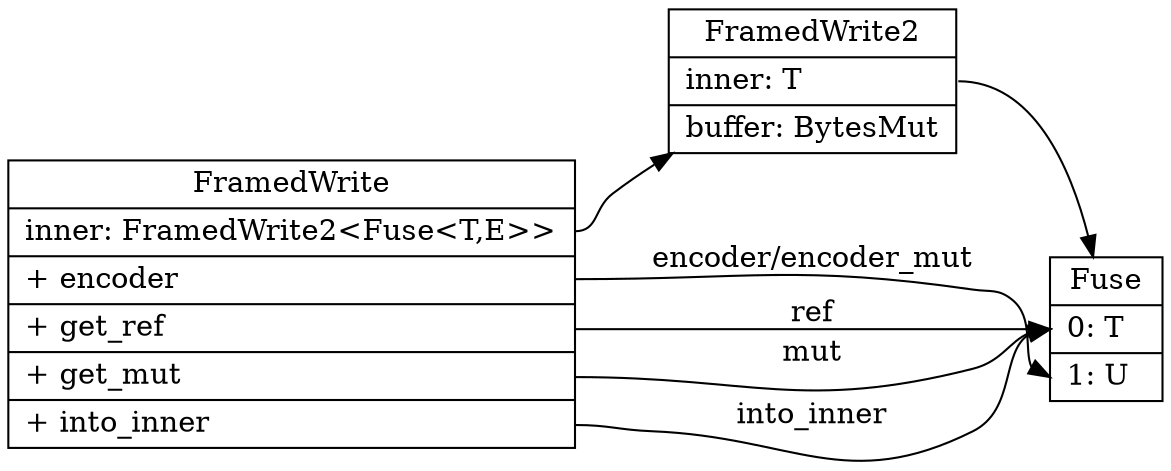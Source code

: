 digraph frame_write {
  node[shape=box];
  newrank=true;
  rankdir=LR;

  FramedWrite[shape="record";
    label="{{
      FramedWrite|
        <i> inner: FramedWrite2\<Fuse\<T,E\>\>\l|
        <e> + encoder\l|
        <r> + get_ref\l|
        <m> + get_mut\l|
        <into> + into_inner\l
    }}";
  ]

  FramedWrite2[shape="record";
    label="{{
      FramedWrite2|
        <i> inner: T \l|
        buffer: BytesMut
    }}";
  ]

  Fuse[shape="record";
    label="{{
      Fuse|
        <0> 0: T\l|
        <1> 1: U\l
    }}";
  ]


  FramedWrite:i -> FramedWrite2;
  FramedWrite2:i -> Fuse;
  FramedWrite:e -> Fuse:1[label="encoder/encoder_mut"];
  FramedWrite:r -> Fuse:0[label="ref"];
  FramedWrite:m -> Fuse:0[label="mut"];
  FramedWrite:into -> Fuse:0[label="into_inner"];
}
